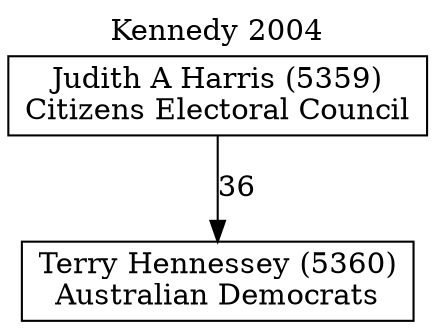 // House preference flow
digraph "Terry Hennessey (5360)_Kennedy_2004" {
	graph [label="Kennedy 2004" labelloc=t mclimit=10]
	node [shape=box]
	"Terry Hennessey (5360)" [label="Terry Hennessey (5360)
Australian Democrats"]
	"Judith A Harris (5359)" [label="Judith A Harris (5359)
Citizens Electoral Council"]
	"Judith A Harris (5359)" -> "Terry Hennessey (5360)" [label=36]
}

